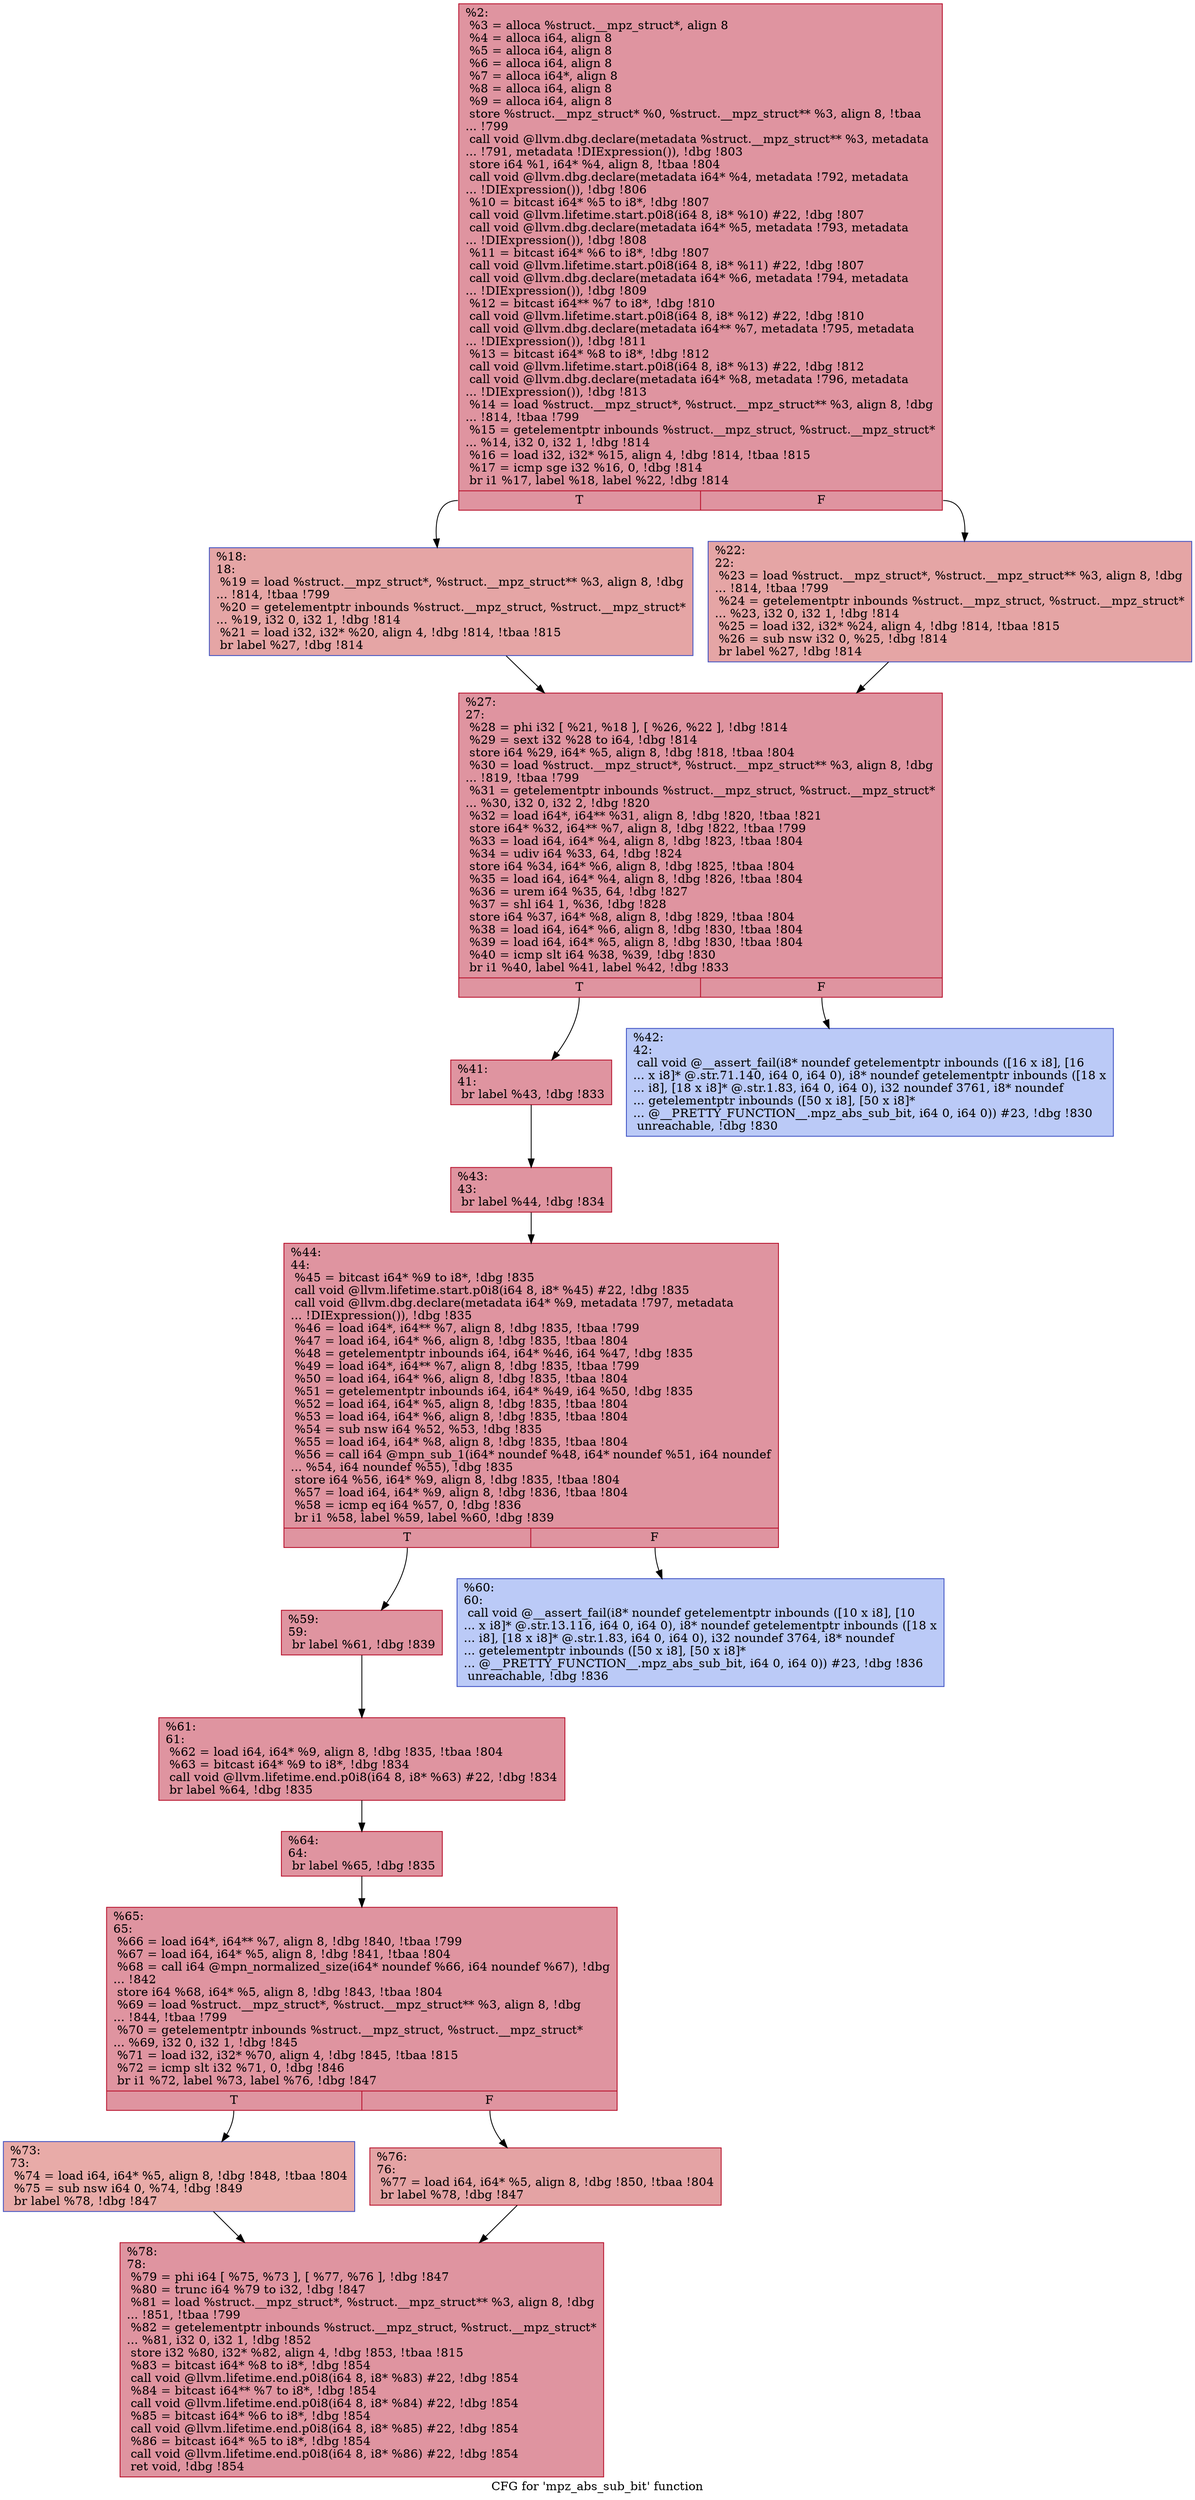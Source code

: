 digraph "CFG for 'mpz_abs_sub_bit' function" {
	label="CFG for 'mpz_abs_sub_bit' function";

	Node0x2647b20 [shape=record,color="#b70d28ff", style=filled, fillcolor="#b70d2870",label="{%2:\l  %3 = alloca %struct.__mpz_struct*, align 8\l  %4 = alloca i64, align 8\l  %5 = alloca i64, align 8\l  %6 = alloca i64, align 8\l  %7 = alloca i64*, align 8\l  %8 = alloca i64, align 8\l  %9 = alloca i64, align 8\l  store %struct.__mpz_struct* %0, %struct.__mpz_struct** %3, align 8, !tbaa\l... !799\l  call void @llvm.dbg.declare(metadata %struct.__mpz_struct** %3, metadata\l... !791, metadata !DIExpression()), !dbg !803\l  store i64 %1, i64* %4, align 8, !tbaa !804\l  call void @llvm.dbg.declare(metadata i64* %4, metadata !792, metadata\l... !DIExpression()), !dbg !806\l  %10 = bitcast i64* %5 to i8*, !dbg !807\l  call void @llvm.lifetime.start.p0i8(i64 8, i8* %10) #22, !dbg !807\l  call void @llvm.dbg.declare(metadata i64* %5, metadata !793, metadata\l... !DIExpression()), !dbg !808\l  %11 = bitcast i64* %6 to i8*, !dbg !807\l  call void @llvm.lifetime.start.p0i8(i64 8, i8* %11) #22, !dbg !807\l  call void @llvm.dbg.declare(metadata i64* %6, metadata !794, metadata\l... !DIExpression()), !dbg !809\l  %12 = bitcast i64** %7 to i8*, !dbg !810\l  call void @llvm.lifetime.start.p0i8(i64 8, i8* %12) #22, !dbg !810\l  call void @llvm.dbg.declare(metadata i64** %7, metadata !795, metadata\l... !DIExpression()), !dbg !811\l  %13 = bitcast i64* %8 to i8*, !dbg !812\l  call void @llvm.lifetime.start.p0i8(i64 8, i8* %13) #22, !dbg !812\l  call void @llvm.dbg.declare(metadata i64* %8, metadata !796, metadata\l... !DIExpression()), !dbg !813\l  %14 = load %struct.__mpz_struct*, %struct.__mpz_struct** %3, align 8, !dbg\l... !814, !tbaa !799\l  %15 = getelementptr inbounds %struct.__mpz_struct, %struct.__mpz_struct*\l... %14, i32 0, i32 1, !dbg !814\l  %16 = load i32, i32* %15, align 4, !dbg !814, !tbaa !815\l  %17 = icmp sge i32 %16, 0, !dbg !814\l  br i1 %17, label %18, label %22, !dbg !814\l|{<s0>T|<s1>F}}"];
	Node0x2647b20:s0 -> Node0x2647c00;
	Node0x2647b20:s1 -> Node0x2647c50;
	Node0x2647c00 [shape=record,color="#3d50c3ff", style=filled, fillcolor="#c5333470",label="{%18:\l18:                                               \l  %19 = load %struct.__mpz_struct*, %struct.__mpz_struct** %3, align 8, !dbg\l... !814, !tbaa !799\l  %20 = getelementptr inbounds %struct.__mpz_struct, %struct.__mpz_struct*\l... %19, i32 0, i32 1, !dbg !814\l  %21 = load i32, i32* %20, align 4, !dbg !814, !tbaa !815\l  br label %27, !dbg !814\l}"];
	Node0x2647c00 -> Node0x2647ca0;
	Node0x2647c50 [shape=record,color="#3d50c3ff", style=filled, fillcolor="#c5333470",label="{%22:\l22:                                               \l  %23 = load %struct.__mpz_struct*, %struct.__mpz_struct** %3, align 8, !dbg\l... !814, !tbaa !799\l  %24 = getelementptr inbounds %struct.__mpz_struct, %struct.__mpz_struct*\l... %23, i32 0, i32 1, !dbg !814\l  %25 = load i32, i32* %24, align 4, !dbg !814, !tbaa !815\l  %26 = sub nsw i32 0, %25, !dbg !814\l  br label %27, !dbg !814\l}"];
	Node0x2647c50 -> Node0x2647ca0;
	Node0x2647ca0 [shape=record,color="#b70d28ff", style=filled, fillcolor="#b70d2870",label="{%27:\l27:                                               \l  %28 = phi i32 [ %21, %18 ], [ %26, %22 ], !dbg !814\l  %29 = sext i32 %28 to i64, !dbg !814\l  store i64 %29, i64* %5, align 8, !dbg !818, !tbaa !804\l  %30 = load %struct.__mpz_struct*, %struct.__mpz_struct** %3, align 8, !dbg\l... !819, !tbaa !799\l  %31 = getelementptr inbounds %struct.__mpz_struct, %struct.__mpz_struct*\l... %30, i32 0, i32 2, !dbg !820\l  %32 = load i64*, i64** %31, align 8, !dbg !820, !tbaa !821\l  store i64* %32, i64** %7, align 8, !dbg !822, !tbaa !799\l  %33 = load i64, i64* %4, align 8, !dbg !823, !tbaa !804\l  %34 = udiv i64 %33, 64, !dbg !824\l  store i64 %34, i64* %6, align 8, !dbg !825, !tbaa !804\l  %35 = load i64, i64* %4, align 8, !dbg !826, !tbaa !804\l  %36 = urem i64 %35, 64, !dbg !827\l  %37 = shl i64 1, %36, !dbg !828\l  store i64 %37, i64* %8, align 8, !dbg !829, !tbaa !804\l  %38 = load i64, i64* %6, align 8, !dbg !830, !tbaa !804\l  %39 = load i64, i64* %5, align 8, !dbg !830, !tbaa !804\l  %40 = icmp slt i64 %38, %39, !dbg !830\l  br i1 %40, label %41, label %42, !dbg !833\l|{<s0>T|<s1>F}}"];
	Node0x2647ca0:s0 -> Node0x2647cf0;
	Node0x2647ca0:s1 -> Node0x2647d40;
	Node0x2647cf0 [shape=record,color="#b70d28ff", style=filled, fillcolor="#b70d2870",label="{%41:\l41:                                               \l  br label %43, !dbg !833\l}"];
	Node0x2647cf0 -> Node0x2647d90;
	Node0x2647d40 [shape=record,color="#3d50c3ff", style=filled, fillcolor="#6687ed70",label="{%42:\l42:                                               \l  call void @__assert_fail(i8* noundef getelementptr inbounds ([16 x i8], [16\l... x i8]* @.str.71.140, i64 0, i64 0), i8* noundef getelementptr inbounds ([18 x\l... i8], [18 x i8]* @.str.1.83, i64 0, i64 0), i32 noundef 3761, i8* noundef\l... getelementptr inbounds ([50 x i8], [50 x i8]*\l... @__PRETTY_FUNCTION__.mpz_abs_sub_bit, i64 0, i64 0)) #23, !dbg !830\l  unreachable, !dbg !830\l}"];
	Node0x2647d90 [shape=record,color="#b70d28ff", style=filled, fillcolor="#b70d2870",label="{%43:\l43:                                               \l  br label %44, !dbg !834\l}"];
	Node0x2647d90 -> Node0x2647de0;
	Node0x2647de0 [shape=record,color="#b70d28ff", style=filled, fillcolor="#b70d2870",label="{%44:\l44:                                               \l  %45 = bitcast i64* %9 to i8*, !dbg !835\l  call void @llvm.lifetime.start.p0i8(i64 8, i8* %45) #22, !dbg !835\l  call void @llvm.dbg.declare(metadata i64* %9, metadata !797, metadata\l... !DIExpression()), !dbg !835\l  %46 = load i64*, i64** %7, align 8, !dbg !835, !tbaa !799\l  %47 = load i64, i64* %6, align 8, !dbg !835, !tbaa !804\l  %48 = getelementptr inbounds i64, i64* %46, i64 %47, !dbg !835\l  %49 = load i64*, i64** %7, align 8, !dbg !835, !tbaa !799\l  %50 = load i64, i64* %6, align 8, !dbg !835, !tbaa !804\l  %51 = getelementptr inbounds i64, i64* %49, i64 %50, !dbg !835\l  %52 = load i64, i64* %5, align 8, !dbg !835, !tbaa !804\l  %53 = load i64, i64* %6, align 8, !dbg !835, !tbaa !804\l  %54 = sub nsw i64 %52, %53, !dbg !835\l  %55 = load i64, i64* %8, align 8, !dbg !835, !tbaa !804\l  %56 = call i64 @mpn_sub_1(i64* noundef %48, i64* noundef %51, i64 noundef\l... %54, i64 noundef %55), !dbg !835\l  store i64 %56, i64* %9, align 8, !dbg !835, !tbaa !804\l  %57 = load i64, i64* %9, align 8, !dbg !836, !tbaa !804\l  %58 = icmp eq i64 %57, 0, !dbg !836\l  br i1 %58, label %59, label %60, !dbg !839\l|{<s0>T|<s1>F}}"];
	Node0x2647de0:s0 -> Node0x2647e30;
	Node0x2647de0:s1 -> Node0x2647e80;
	Node0x2647e30 [shape=record,color="#b70d28ff", style=filled, fillcolor="#b70d2870",label="{%59:\l59:                                               \l  br label %61, !dbg !839\l}"];
	Node0x2647e30 -> Node0x2647ed0;
	Node0x2647e80 [shape=record,color="#3d50c3ff", style=filled, fillcolor="#6687ed70",label="{%60:\l60:                                               \l  call void @__assert_fail(i8* noundef getelementptr inbounds ([10 x i8], [10\l... x i8]* @.str.13.116, i64 0, i64 0), i8* noundef getelementptr inbounds ([18 x\l... i8], [18 x i8]* @.str.1.83, i64 0, i64 0), i32 noundef 3764, i8* noundef\l... getelementptr inbounds ([50 x i8], [50 x i8]*\l... @__PRETTY_FUNCTION__.mpz_abs_sub_bit, i64 0, i64 0)) #23, !dbg !836\l  unreachable, !dbg !836\l}"];
	Node0x2647ed0 [shape=record,color="#b70d28ff", style=filled, fillcolor="#b70d2870",label="{%61:\l61:                                               \l  %62 = load i64, i64* %9, align 8, !dbg !835, !tbaa !804\l  %63 = bitcast i64* %9 to i8*, !dbg !834\l  call void @llvm.lifetime.end.p0i8(i64 8, i8* %63) #22, !dbg !834\l  br label %64, !dbg !835\l}"];
	Node0x2647ed0 -> Node0x2647f20;
	Node0x2647f20 [shape=record,color="#b70d28ff", style=filled, fillcolor="#b70d2870",label="{%64:\l64:                                               \l  br label %65, !dbg !835\l}"];
	Node0x2647f20 -> Node0x2647f70;
	Node0x2647f70 [shape=record,color="#b70d28ff", style=filled, fillcolor="#b70d2870",label="{%65:\l65:                                               \l  %66 = load i64*, i64** %7, align 8, !dbg !840, !tbaa !799\l  %67 = load i64, i64* %5, align 8, !dbg !841, !tbaa !804\l  %68 = call i64 @mpn_normalized_size(i64* noundef %66, i64 noundef %67), !dbg\l... !842\l  store i64 %68, i64* %5, align 8, !dbg !843, !tbaa !804\l  %69 = load %struct.__mpz_struct*, %struct.__mpz_struct** %3, align 8, !dbg\l... !844, !tbaa !799\l  %70 = getelementptr inbounds %struct.__mpz_struct, %struct.__mpz_struct*\l... %69, i32 0, i32 1, !dbg !845\l  %71 = load i32, i32* %70, align 4, !dbg !845, !tbaa !815\l  %72 = icmp slt i32 %71, 0, !dbg !846\l  br i1 %72, label %73, label %76, !dbg !847\l|{<s0>T|<s1>F}}"];
	Node0x2647f70:s0 -> Node0x2647fc0;
	Node0x2647f70:s1 -> Node0x2648010;
	Node0x2647fc0 [shape=record,color="#3d50c3ff", style=filled, fillcolor="#cc403a70",label="{%73:\l73:                                               \l  %74 = load i64, i64* %5, align 8, !dbg !848, !tbaa !804\l  %75 = sub nsw i64 0, %74, !dbg !849\l  br label %78, !dbg !847\l}"];
	Node0x2647fc0 -> Node0x2648060;
	Node0x2648010 [shape=record,color="#b70d28ff", style=filled, fillcolor="#c32e3170",label="{%76:\l76:                                               \l  %77 = load i64, i64* %5, align 8, !dbg !850, !tbaa !804\l  br label %78, !dbg !847\l}"];
	Node0x2648010 -> Node0x2648060;
	Node0x2648060 [shape=record,color="#b70d28ff", style=filled, fillcolor="#b70d2870",label="{%78:\l78:                                               \l  %79 = phi i64 [ %75, %73 ], [ %77, %76 ], !dbg !847\l  %80 = trunc i64 %79 to i32, !dbg !847\l  %81 = load %struct.__mpz_struct*, %struct.__mpz_struct** %3, align 8, !dbg\l... !851, !tbaa !799\l  %82 = getelementptr inbounds %struct.__mpz_struct, %struct.__mpz_struct*\l... %81, i32 0, i32 1, !dbg !852\l  store i32 %80, i32* %82, align 4, !dbg !853, !tbaa !815\l  %83 = bitcast i64* %8 to i8*, !dbg !854\l  call void @llvm.lifetime.end.p0i8(i64 8, i8* %83) #22, !dbg !854\l  %84 = bitcast i64** %7 to i8*, !dbg !854\l  call void @llvm.lifetime.end.p0i8(i64 8, i8* %84) #22, !dbg !854\l  %85 = bitcast i64* %6 to i8*, !dbg !854\l  call void @llvm.lifetime.end.p0i8(i64 8, i8* %85) #22, !dbg !854\l  %86 = bitcast i64* %5 to i8*, !dbg !854\l  call void @llvm.lifetime.end.p0i8(i64 8, i8* %86) #22, !dbg !854\l  ret void, !dbg !854\l}"];
}

